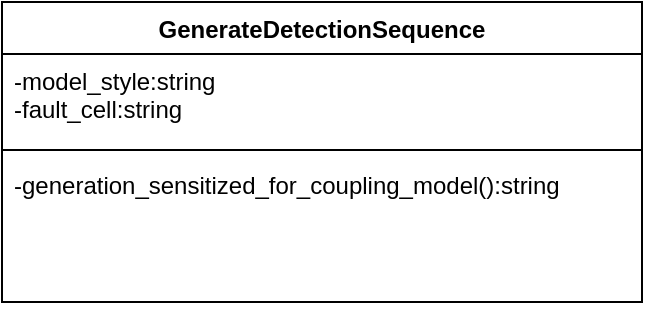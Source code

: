 <mxfile version="21.0.2" type="github">
  <diagram name="第 1 页" id="oVK6UXfnrhixuKSFk506">
    <mxGraphModel dx="1114" dy="616" grid="1" gridSize="10" guides="1" tooltips="1" connect="1" arrows="1" fold="1" page="1" pageScale="1" pageWidth="827" pageHeight="1169" math="0" shadow="0">
      <root>
        <mxCell id="0" />
        <mxCell id="1" parent="0" />
        <mxCell id="NBKLiuS5RyvHAW4yS1_x-1" value="GenerateDetectionSequence" style="swimlane;fontStyle=1;align=center;verticalAlign=top;childLayout=stackLayout;horizontal=1;startSize=26;horizontalStack=0;resizeParent=1;resizeParentMax=0;resizeLast=0;collapsible=1;marginBottom=0;whiteSpace=wrap;html=1;" vertex="1" parent="1">
          <mxGeometry x="160" y="260" width="320" height="150" as="geometry" />
        </mxCell>
        <mxCell id="NBKLiuS5RyvHAW4yS1_x-2" value="-model_style:string&lt;br&gt;-fault_cell:string" style="text;strokeColor=none;fillColor=none;align=left;verticalAlign=top;spacingLeft=4;spacingRight=4;overflow=hidden;rotatable=0;points=[[0,0.5],[1,0.5]];portConstraint=eastwest;whiteSpace=wrap;html=1;" vertex="1" parent="NBKLiuS5RyvHAW4yS1_x-1">
          <mxGeometry y="26" width="320" height="44" as="geometry" />
        </mxCell>
        <mxCell id="NBKLiuS5RyvHAW4yS1_x-3" value="" style="line;strokeWidth=1;fillColor=none;align=left;verticalAlign=middle;spacingTop=-1;spacingLeft=3;spacingRight=3;rotatable=0;labelPosition=right;points=[];portConstraint=eastwest;strokeColor=inherit;" vertex="1" parent="NBKLiuS5RyvHAW4yS1_x-1">
          <mxGeometry y="70" width="320" height="8" as="geometry" />
        </mxCell>
        <mxCell id="NBKLiuS5RyvHAW4yS1_x-4" value="-generation_sensitized_for_coupling_model():string" style="text;strokeColor=none;fillColor=none;align=left;verticalAlign=top;spacingLeft=4;spacingRight=4;overflow=hidden;rotatable=0;points=[[0,0.5],[1,0.5]];portConstraint=eastwest;whiteSpace=wrap;html=1;" vertex="1" parent="NBKLiuS5RyvHAW4yS1_x-1">
          <mxGeometry y="78" width="320" height="72" as="geometry" />
        </mxCell>
      </root>
    </mxGraphModel>
  </diagram>
</mxfile>
